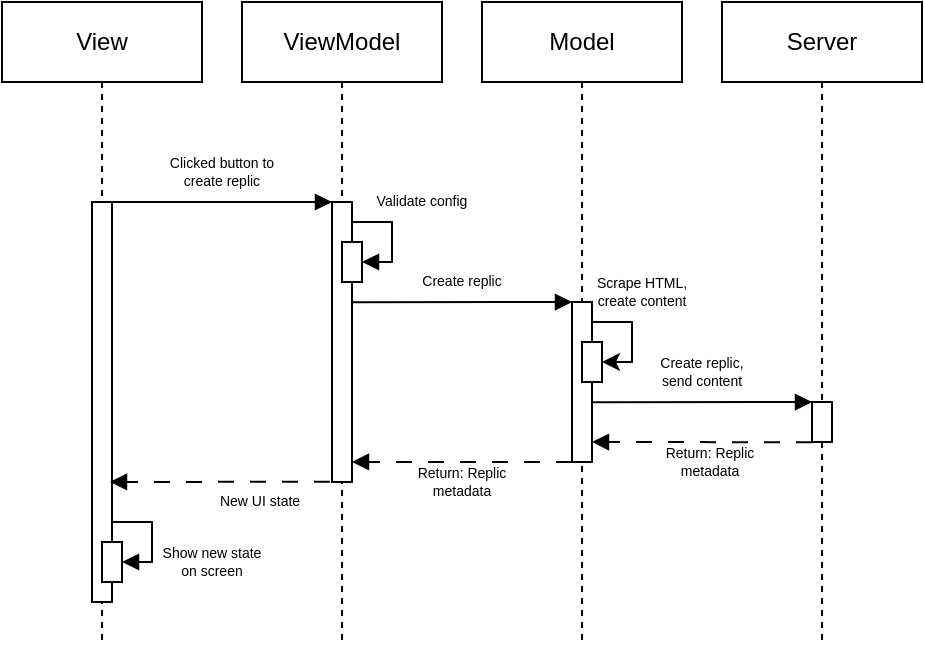 <mxfile version="28.2.0">
  <diagram name="Page-1" id="XCabEsz14lC1qjqIhGBI">
    <mxGraphModel dx="815" dy="472" grid="1" gridSize="10" guides="1" tooltips="1" connect="1" arrows="1" fold="1" page="1" pageScale="1" pageWidth="827" pageHeight="1169" math="0" shadow="0">
      <root>
        <mxCell id="0" />
        <mxCell id="1" parent="0" />
        <mxCell id="CDbbZEYeLlONDFFghWuM-3" value="View" style="shape=umlLifeline;perimeter=lifelinePerimeter;whiteSpace=wrap;html=1;container=1;dropTarget=0;collapsible=0;recursiveResize=0;outlineConnect=0;portConstraint=eastwest;newEdgeStyle={&quot;edgeStyle&quot;:&quot;elbowEdgeStyle&quot;,&quot;elbow&quot;:&quot;vertical&quot;,&quot;curved&quot;:0,&quot;rounded&quot;:0};" vertex="1" parent="1">
          <mxGeometry x="30" y="20" width="100" height="320" as="geometry" />
        </mxCell>
        <mxCell id="CDbbZEYeLlONDFFghWuM-4" value="" style="html=1;points=[[0,0,0,0,5],[0,1,0,0,-5],[1,0,0,0,5],[1,1,0,0,-5]];perimeter=orthogonalPerimeter;outlineConnect=0;targetShapes=umlLifeline;portConstraint=eastwest;newEdgeStyle={&quot;curved&quot;:0,&quot;rounded&quot;:0};" vertex="1" parent="CDbbZEYeLlONDFFghWuM-3">
          <mxGeometry x="45" y="100" width="10" height="200" as="geometry" />
        </mxCell>
        <mxCell id="CDbbZEYeLlONDFFghWuM-40" value="" style="html=1;points=[[0,0,0,0,5],[0,1,0,0,-5],[1,0,0,0,5],[1,1,0,0,-5]];perimeter=orthogonalPerimeter;outlineConnect=0;targetShapes=umlLifeline;portConstraint=eastwest;newEdgeStyle={&quot;curved&quot;:0,&quot;rounded&quot;:0};" vertex="1" parent="CDbbZEYeLlONDFFghWuM-3">
          <mxGeometry x="50" y="270" width="10" height="20" as="geometry" />
        </mxCell>
        <mxCell id="CDbbZEYeLlONDFFghWuM-13" value="ViewModel" style="shape=umlLifeline;perimeter=lifelinePerimeter;whiteSpace=wrap;html=1;container=1;dropTarget=0;collapsible=0;recursiveResize=0;outlineConnect=0;portConstraint=eastwest;newEdgeStyle={&quot;edgeStyle&quot;:&quot;elbowEdgeStyle&quot;,&quot;elbow&quot;:&quot;vertical&quot;,&quot;curved&quot;:0,&quot;rounded&quot;:0};" vertex="1" parent="1">
          <mxGeometry x="150" y="20" width="100" height="320" as="geometry" />
        </mxCell>
        <mxCell id="CDbbZEYeLlONDFFghWuM-14" value="" style="html=1;points=[[0,0,0,0,5],[0,1,0,0,-5],[1,0,0,0,5],[1,1,0,0,-5]];perimeter=orthogonalPerimeter;outlineConnect=0;targetShapes=umlLifeline;portConstraint=eastwest;newEdgeStyle={&quot;curved&quot;:0,&quot;rounded&quot;:0};" vertex="1" parent="CDbbZEYeLlONDFFghWuM-13">
          <mxGeometry x="45" y="100" width="10" height="140" as="geometry" />
        </mxCell>
        <mxCell id="CDbbZEYeLlONDFFghWuM-23" value="" style="html=1;points=[[0,0,0,0,5],[0,1,0,0,-5],[1,0,0,0,5],[1,1,0,0,-5]];perimeter=orthogonalPerimeter;outlineConnect=0;targetShapes=umlLifeline;portConstraint=eastwest;newEdgeStyle={&quot;curved&quot;:0,&quot;rounded&quot;:0};" vertex="1" parent="CDbbZEYeLlONDFFghWuM-13">
          <mxGeometry x="50" y="120" width="10" height="20" as="geometry" />
        </mxCell>
        <mxCell id="CDbbZEYeLlONDFFghWuM-24" value="" style="edgeStyle=orthogonalEdgeStyle;rounded=0;orthogonalLoop=1;jettySize=auto;html=1;elbow=vertical;endArrow=block;endFill=1;" edge="1" parent="CDbbZEYeLlONDFFghWuM-13" target="CDbbZEYeLlONDFFghWuM-23">
          <mxGeometry relative="1" as="geometry">
            <mxPoint x="70" y="130" as="targetPoint" />
            <mxPoint x="55" y="110" as="sourcePoint" />
            <Array as="points">
              <mxPoint x="75" y="110" />
              <mxPoint x="75" y="130" />
            </Array>
          </mxGeometry>
        </mxCell>
        <mxCell id="CDbbZEYeLlONDFFghWuM-15" value="Model" style="shape=umlLifeline;perimeter=lifelinePerimeter;whiteSpace=wrap;html=1;container=1;dropTarget=0;collapsible=0;recursiveResize=0;outlineConnect=0;portConstraint=eastwest;newEdgeStyle={&quot;edgeStyle&quot;:&quot;elbowEdgeStyle&quot;,&quot;elbow&quot;:&quot;vertical&quot;,&quot;curved&quot;:0,&quot;rounded&quot;:0};" vertex="1" parent="1">
          <mxGeometry x="270" y="20" width="100" height="320" as="geometry" />
        </mxCell>
        <mxCell id="CDbbZEYeLlONDFFghWuM-30" style="edgeStyle=orthogonalEdgeStyle;rounded=0;orthogonalLoop=1;jettySize=auto;html=1;curved=0;" edge="1" parent="CDbbZEYeLlONDFFghWuM-15" source="CDbbZEYeLlONDFFghWuM-16" target="CDbbZEYeLlONDFFghWuM-29">
          <mxGeometry relative="1" as="geometry">
            <Array as="points">
              <mxPoint x="75" y="160" />
              <mxPoint x="75" y="180" />
            </Array>
          </mxGeometry>
        </mxCell>
        <mxCell id="CDbbZEYeLlONDFFghWuM-16" value="" style="html=1;points=[[0,0,0,0,5],[0,1,0,0,-5],[1,0,0,0,5],[1,1,0,0,-5]];perimeter=orthogonalPerimeter;outlineConnect=0;targetShapes=umlLifeline;portConstraint=eastwest;newEdgeStyle={&quot;curved&quot;:0,&quot;rounded&quot;:0};" vertex="1" parent="CDbbZEYeLlONDFFghWuM-15">
          <mxGeometry x="45" y="150" width="10" height="80" as="geometry" />
        </mxCell>
        <mxCell id="CDbbZEYeLlONDFFghWuM-29" value="" style="html=1;points=[[0,0,0,0,5],[0,1,0,0,-5],[1,0,0,0,5],[1,1,0,0,-5]];perimeter=orthogonalPerimeter;outlineConnect=0;targetShapes=umlLifeline;portConstraint=eastwest;newEdgeStyle={&quot;curved&quot;:0,&quot;rounded&quot;:0};" vertex="1" parent="CDbbZEYeLlONDFFghWuM-15">
          <mxGeometry x="50" y="170" width="10" height="20" as="geometry" />
        </mxCell>
        <mxCell id="CDbbZEYeLlONDFFghWuM-17" value="Server" style="shape=umlLifeline;perimeter=lifelinePerimeter;whiteSpace=wrap;html=1;container=1;dropTarget=0;collapsible=0;recursiveResize=0;outlineConnect=0;portConstraint=eastwest;newEdgeStyle={&quot;edgeStyle&quot;:&quot;elbowEdgeStyle&quot;,&quot;elbow&quot;:&quot;vertical&quot;,&quot;curved&quot;:0,&quot;rounded&quot;:0};" vertex="1" parent="1">
          <mxGeometry x="390" y="20" width="100" height="320" as="geometry" />
        </mxCell>
        <mxCell id="CDbbZEYeLlONDFFghWuM-18" value="" style="html=1;points=[[0,0,0,0,5],[0,1,0,0,-5],[1,0,0,0,5],[1,1,0,0,-5]];perimeter=orthogonalPerimeter;outlineConnect=0;targetShapes=umlLifeline;portConstraint=eastwest;newEdgeStyle={&quot;curved&quot;:0,&quot;rounded&quot;:0};" vertex="1" parent="CDbbZEYeLlONDFFghWuM-17">
          <mxGeometry x="45" y="200" width="10" height="20" as="geometry" />
        </mxCell>
        <mxCell id="CDbbZEYeLlONDFFghWuM-20" value="Clicked button to create replic" style="text;html=1;align=center;verticalAlign=middle;whiteSpace=wrap;rounded=0;fontSize=7;" vertex="1" parent="1">
          <mxGeometry x="110" y="90" width="60" height="30" as="geometry" />
        </mxCell>
        <mxCell id="CDbbZEYeLlONDFFghWuM-21" value="" style="edgeStyle=elbowEdgeStyle;rounded=0;orthogonalLoop=1;jettySize=auto;html=1;elbow=vertical;curved=0;endArrow=block;endFill=1;" edge="1" parent="1" target="CDbbZEYeLlONDFFghWuM-14">
          <mxGeometry relative="1" as="geometry">
            <mxPoint x="130" y="120" as="targetPoint" />
            <mxPoint x="85" y="120" as="sourcePoint" />
          </mxGeometry>
        </mxCell>
        <mxCell id="CDbbZEYeLlONDFFghWuM-25" value="Validate config" style="text;html=1;align=center;verticalAlign=middle;whiteSpace=wrap;rounded=0;fontSize=7;" vertex="1" parent="1">
          <mxGeometry x="210" y="110" width="60" height="20" as="geometry" />
        </mxCell>
        <mxCell id="CDbbZEYeLlONDFFghWuM-26" value="" style="edgeStyle=elbowEdgeStyle;rounded=0;orthogonalLoop=1;jettySize=auto;html=1;elbow=vertical;curved=0;endArrow=block;endFill=1;" edge="1" parent="1">
          <mxGeometry relative="1" as="geometry">
            <mxPoint x="315" y="170" as="targetPoint" />
            <mxPoint x="205" y="170.11" as="sourcePoint" />
          </mxGeometry>
        </mxCell>
        <mxCell id="CDbbZEYeLlONDFFghWuM-27" value="Create replic" style="text;html=1;align=center;verticalAlign=middle;whiteSpace=wrap;rounded=0;fontSize=7;" vertex="1" parent="1">
          <mxGeometry x="230" y="150" width="60" height="20" as="geometry" />
        </mxCell>
        <mxCell id="CDbbZEYeLlONDFFghWuM-31" value="Scrape HTML, create content" style="text;html=1;align=center;verticalAlign=middle;whiteSpace=wrap;rounded=0;fontSize=7;" vertex="1" parent="1">
          <mxGeometry x="320" y="150" width="60" height="30" as="geometry" />
        </mxCell>
        <mxCell id="CDbbZEYeLlONDFFghWuM-32" value="" style="edgeStyle=elbowEdgeStyle;rounded=0;orthogonalLoop=1;jettySize=auto;html=1;elbow=vertical;curved=0;endArrow=block;endFill=1;" edge="1" parent="1">
          <mxGeometry relative="1" as="geometry">
            <mxPoint x="435" y="220" as="targetPoint" />
            <mxPoint x="325" y="220.11" as="sourcePoint" />
          </mxGeometry>
        </mxCell>
        <mxCell id="CDbbZEYeLlONDFFghWuM-33" value="Create replic, send content" style="text;html=1;align=center;verticalAlign=middle;whiteSpace=wrap;rounded=0;fontSize=7;" vertex="1" parent="1">
          <mxGeometry x="350" y="190" width="60" height="30" as="geometry" />
        </mxCell>
        <mxCell id="CDbbZEYeLlONDFFghWuM-34" value="" style="edgeStyle=elbowEdgeStyle;rounded=0;orthogonalLoop=1;jettySize=auto;html=1;elbow=vertical;curved=0;endArrow=block;endFill=1;dashed=1;dashPattern=8 8;" edge="1" parent="1" target="CDbbZEYeLlONDFFghWuM-16">
          <mxGeometry relative="1" as="geometry">
            <mxPoint x="345" y="240" as="targetPoint" />
            <mxPoint x="435" y="240.11" as="sourcePoint" />
          </mxGeometry>
        </mxCell>
        <mxCell id="CDbbZEYeLlONDFFghWuM-35" value="Return: Replic metadata" style="text;html=1;align=center;verticalAlign=middle;whiteSpace=wrap;rounded=0;fontSize=7;" vertex="1" parent="1">
          <mxGeometry x="354" y="240" width="60" height="20" as="geometry" />
        </mxCell>
        <mxCell id="CDbbZEYeLlONDFFghWuM-36" value="" style="edgeStyle=elbowEdgeStyle;rounded=0;orthogonalLoop=1;jettySize=auto;html=1;elbow=vertical;curved=0;endArrow=block;endFill=1;dashed=1;dashPattern=8 8;" edge="1" parent="1">
          <mxGeometry relative="1" as="geometry">
            <mxPoint x="205" y="249.83" as="targetPoint" />
            <mxPoint x="315" y="249.94" as="sourcePoint" />
          </mxGeometry>
        </mxCell>
        <mxCell id="CDbbZEYeLlONDFFghWuM-37" value="Return: Replic metadata" style="text;html=1;align=center;verticalAlign=middle;whiteSpace=wrap;rounded=0;fontSize=7;" vertex="1" parent="1">
          <mxGeometry x="230" y="250" width="60" height="20" as="geometry" />
        </mxCell>
        <mxCell id="CDbbZEYeLlONDFFghWuM-38" value="" style="edgeStyle=elbowEdgeStyle;rounded=0;orthogonalLoop=1;jettySize=auto;html=1;elbow=vertical;curved=0;endArrow=block;endFill=1;dashed=1;dashPattern=8 8;" edge="1" parent="1">
          <mxGeometry relative="1" as="geometry">
            <mxPoint x="84" y="259.76" as="targetPoint" />
            <mxPoint x="194" y="259.87" as="sourcePoint" />
          </mxGeometry>
        </mxCell>
        <mxCell id="CDbbZEYeLlONDFFghWuM-39" value="New UI state&amp;nbsp;" style="text;html=1;align=center;verticalAlign=middle;whiteSpace=wrap;rounded=0;fontSize=7;" vertex="1" parent="1">
          <mxGeometry x="130" y="260" width="60" height="20" as="geometry" />
        </mxCell>
        <mxCell id="CDbbZEYeLlONDFFghWuM-41" value="" style="edgeStyle=orthogonalEdgeStyle;rounded=0;orthogonalLoop=1;jettySize=auto;html=1;elbow=vertical;endArrow=block;endFill=1;" edge="1" parent="1">
          <mxGeometry relative="1" as="geometry">
            <mxPoint x="90" y="300" as="targetPoint" />
            <mxPoint x="85" y="280" as="sourcePoint" />
            <Array as="points">
              <mxPoint x="105" y="280" />
              <mxPoint x="105" y="300" />
            </Array>
          </mxGeometry>
        </mxCell>
        <mxCell id="CDbbZEYeLlONDFFghWuM-42" value="Show new state on screen" style="text;html=1;align=center;verticalAlign=middle;whiteSpace=wrap;rounded=0;fontSize=7;" vertex="1" parent="1">
          <mxGeometry x="105" y="290" width="60" height="20" as="geometry" />
        </mxCell>
      </root>
    </mxGraphModel>
  </diagram>
</mxfile>
